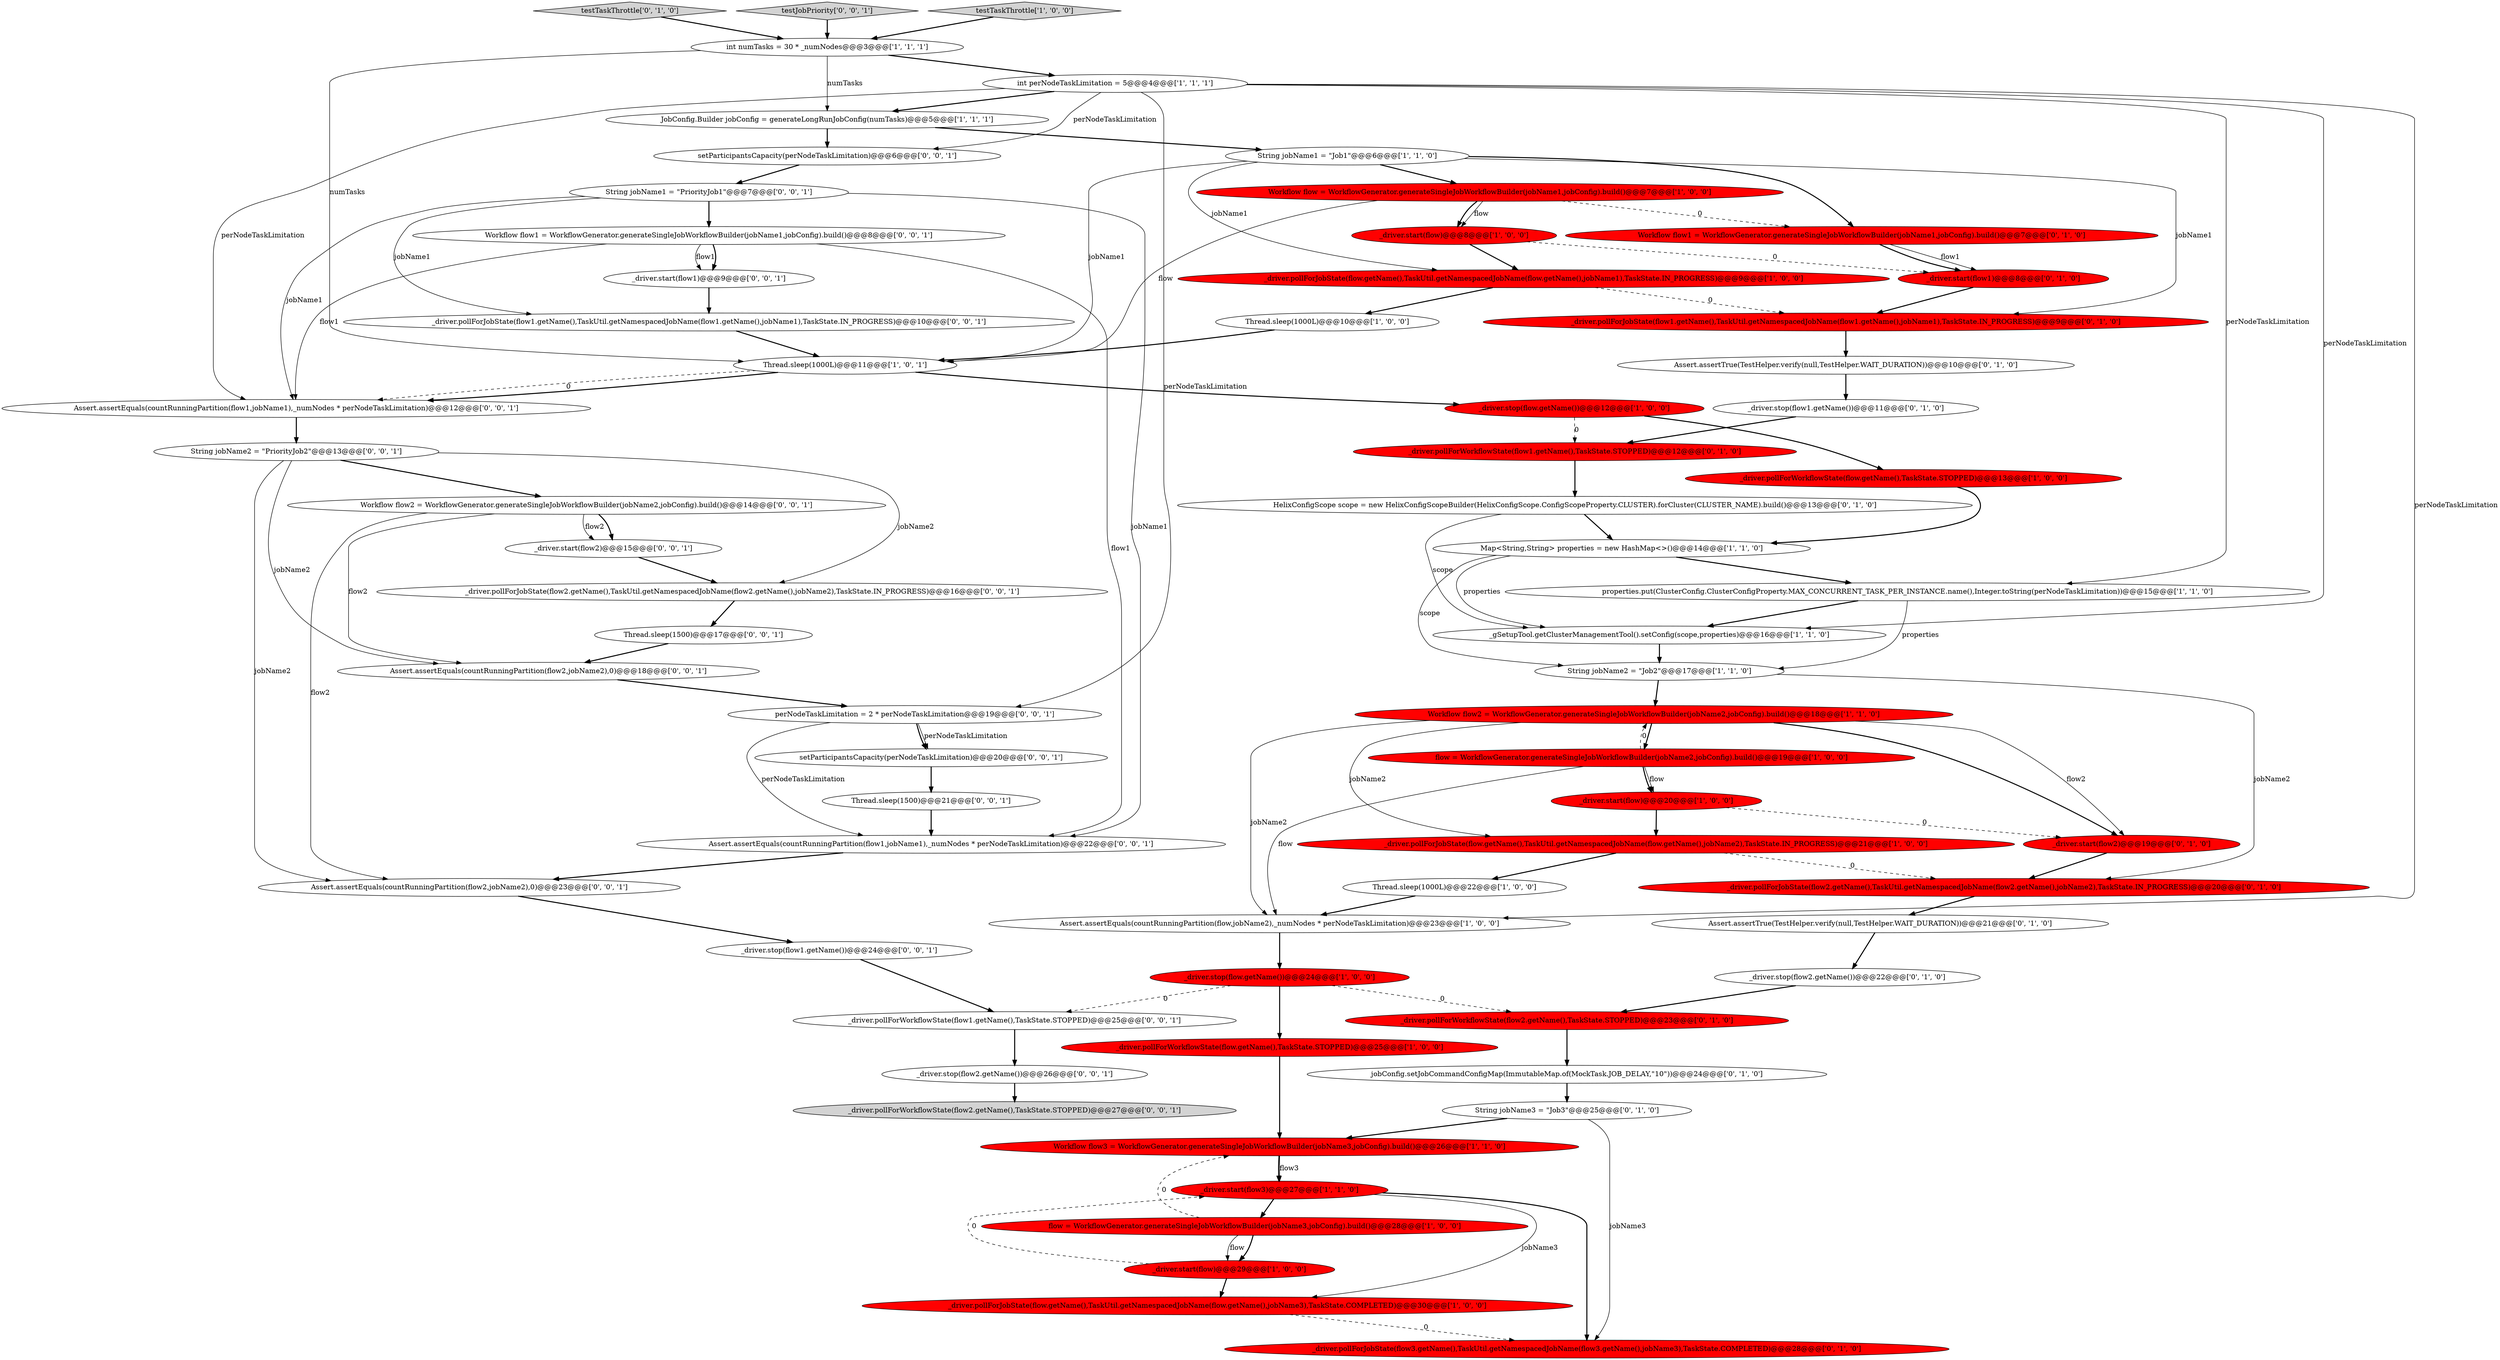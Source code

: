 digraph {
20 [style = filled, label = "Assert.assertEquals(countRunningPartition(flow,jobName2),_numNodes * perNodeTaskLimitation)@@@23@@@['1', '0', '0']", fillcolor = white, shape = ellipse image = "AAA0AAABBB1BBB"];
38 [style = filled, label = "_driver.start(flow1)@@@8@@@['0', '1', '0']", fillcolor = red, shape = ellipse image = "AAA1AAABBB2BBB"];
15 [style = filled, label = "Workflow flow2 = WorkflowGenerator.generateSingleJobWorkflowBuilder(jobName2,jobConfig).build()@@@18@@@['1', '1', '0']", fillcolor = red, shape = ellipse image = "AAA1AAABBB1BBB"];
34 [style = filled, label = "_driver.pollForWorkflowState(flow1.getName(),TaskState.STOPPED)@@@12@@@['0', '1', '0']", fillcolor = red, shape = ellipse image = "AAA1AAABBB2BBB"];
32 [style = filled, label = "jobConfig.setJobCommandConfigMap(ImmutableMap.of(MockTask.JOB_DELAY,\"10\"))@@@24@@@['0', '1', '0']", fillcolor = white, shape = ellipse image = "AAA0AAABBB2BBB"];
8 [style = filled, label = "_driver.pollForJobState(flow.getName(),TaskUtil.getNamespacedJobName(flow.getName(),jobName2),TaskState.IN_PROGRESS)@@@21@@@['1', '0', '0']", fillcolor = red, shape = ellipse image = "AAA1AAABBB1BBB"];
13 [style = filled, label = "_driver.pollForWorkflowState(flow.getName(),TaskState.STOPPED)@@@25@@@['1', '0', '0']", fillcolor = red, shape = ellipse image = "AAA1AAABBB1BBB"];
21 [style = filled, label = "Workflow flow = WorkflowGenerator.generateSingleJobWorkflowBuilder(jobName1,jobConfig).build()@@@7@@@['1', '0', '0']", fillcolor = red, shape = ellipse image = "AAA1AAABBB1BBB"];
29 [style = filled, label = "_driver.start(flow2)@@@19@@@['0', '1', '0']", fillcolor = red, shape = ellipse image = "AAA1AAABBB2BBB"];
66 [style = filled, label = "_driver.stop(flow1.getName())@@@24@@@['0', '0', '1']", fillcolor = white, shape = ellipse image = "AAA0AAABBB3BBB"];
3 [style = filled, label = "String jobName2 = \"Job2\"@@@17@@@['1', '1', '0']", fillcolor = white, shape = ellipse image = "AAA0AAABBB1BBB"];
22 [style = filled, label = "_driver.pollForJobState(flow.getName(),TaskUtil.getNamespacedJobName(flow.getName(),jobName1),TaskState.IN_PROGRESS)@@@9@@@['1', '0', '0']", fillcolor = red, shape = ellipse image = "AAA1AAABBB1BBB"];
16 [style = filled, label = "_driver.stop(flow.getName())@@@12@@@['1', '0', '0']", fillcolor = red, shape = ellipse image = "AAA1AAABBB1BBB"];
40 [style = filled, label = "Assert.assertTrue(TestHelper.verify(null,TestHelper.WAIT_DURATION))@@@10@@@['0', '1', '0']", fillcolor = white, shape = ellipse image = "AAA0AAABBB2BBB"];
42 [style = filled, label = "testTaskThrottle['0', '1', '0']", fillcolor = lightgray, shape = diamond image = "AAA0AAABBB2BBB"];
7 [style = filled, label = "_gSetupTool.getClusterManagementTool().setConfig(scope,properties)@@@16@@@['1', '1', '0']", fillcolor = white, shape = ellipse image = "AAA0AAABBB1BBB"];
17 [style = filled, label = "Thread.sleep(1000L)@@@11@@@['1', '0', '1']", fillcolor = white, shape = ellipse image = "AAA0AAABBB1BBB"];
44 [style = filled, label = "_driver.pollForJobState(flow2.getName(),TaskUtil.getNamespacedJobName(flow2.getName(),jobName2),TaskState.IN_PROGRESS)@@@20@@@['0', '1', '0']", fillcolor = red, shape = ellipse image = "AAA1AAABBB2BBB"];
45 [style = filled, label = "Thread.sleep(1500)@@@17@@@['0', '0', '1']", fillcolor = white, shape = ellipse image = "AAA0AAABBB3BBB"];
58 [style = filled, label = "Workflow flow2 = WorkflowGenerator.generateSingleJobWorkflowBuilder(jobName2,jobConfig).build()@@@14@@@['0', '0', '1']", fillcolor = white, shape = ellipse image = "AAA0AAABBB3BBB"];
11 [style = filled, label = "String jobName1 = \"Job1\"@@@6@@@['1', '1', '0']", fillcolor = white, shape = ellipse image = "AAA0AAABBB1BBB"];
9 [style = filled, label = "_driver.start(flow)@@@29@@@['1', '0', '0']", fillcolor = red, shape = ellipse image = "AAA1AAABBB1BBB"];
56 [style = filled, label = "Assert.assertEquals(countRunningPartition(flow2,jobName2),0)@@@23@@@['0', '0', '1']", fillcolor = white, shape = ellipse image = "AAA0AAABBB3BBB"];
12 [style = filled, label = "_driver.pollForWorkflowState(flow.getName(),TaskState.STOPPED)@@@13@@@['1', '0', '0']", fillcolor = red, shape = ellipse image = "AAA1AAABBB1BBB"];
33 [style = filled, label = "Workflow flow1 = WorkflowGenerator.generateSingleJobWorkflowBuilder(jobName1,jobConfig).build()@@@7@@@['0', '1', '0']", fillcolor = red, shape = ellipse image = "AAA1AAABBB2BBB"];
35 [style = filled, label = "_driver.pollForJobState(flow1.getName(),TaskUtil.getNamespacedJobName(flow1.getName(),jobName1),TaskState.IN_PROGRESS)@@@9@@@['0', '1', '0']", fillcolor = red, shape = ellipse image = "AAA1AAABBB2BBB"];
52 [style = filled, label = "_driver.pollForJobState(flow2.getName(),TaskUtil.getNamespacedJobName(flow2.getName(),jobName2),TaskState.IN_PROGRESS)@@@16@@@['0', '0', '1']", fillcolor = white, shape = ellipse image = "AAA0AAABBB3BBB"];
19 [style = filled, label = "flow = WorkflowGenerator.generateSingleJobWorkflowBuilder(jobName2,jobConfig).build()@@@19@@@['1', '0', '0']", fillcolor = red, shape = ellipse image = "AAA1AAABBB1BBB"];
59 [style = filled, label = "Assert.assertEquals(countRunningPartition(flow1,jobName1),_numNodes * perNodeTaskLimitation)@@@22@@@['0', '0', '1']", fillcolor = white, shape = ellipse image = "AAA0AAABBB3BBB"];
47 [style = filled, label = "setParticipantsCapacity(perNodeTaskLimitation)@@@20@@@['0', '0', '1']", fillcolor = white, shape = ellipse image = "AAA0AAABBB3BBB"];
6 [style = filled, label = "JobConfig.Builder jobConfig = generateLongRunJobConfig(numTasks)@@@5@@@['1', '1', '1']", fillcolor = white, shape = ellipse image = "AAA0AAABBB1BBB"];
41 [style = filled, label = "_driver.stop(flow2.getName())@@@22@@@['0', '1', '0']", fillcolor = white, shape = ellipse image = "AAA0AAABBB2BBB"];
62 [style = filled, label = "_driver.start(flow1)@@@9@@@['0', '0', '1']", fillcolor = white, shape = ellipse image = "AAA0AAABBB3BBB"];
4 [style = filled, label = "int numTasks = 30 * _numNodes@@@3@@@['1', '1', '1']", fillcolor = white, shape = ellipse image = "AAA0AAABBB1BBB"];
55 [style = filled, label = "perNodeTaskLimitation = 2 * perNodeTaskLimitation@@@19@@@['0', '0', '1']", fillcolor = white, shape = ellipse image = "AAA0AAABBB3BBB"];
46 [style = filled, label = "Assert.assertEquals(countRunningPartition(flow2,jobName2),0)@@@18@@@['0', '0', '1']", fillcolor = white, shape = ellipse image = "AAA0AAABBB3BBB"];
14 [style = filled, label = "_driver.start(flow)@@@8@@@['1', '0', '0']", fillcolor = red, shape = ellipse image = "AAA1AAABBB1BBB"];
23 [style = filled, label = "_driver.pollForJobState(flow.getName(),TaskUtil.getNamespacedJobName(flow.getName(),jobName3),TaskState.COMPLETED)@@@30@@@['1', '0', '0']", fillcolor = red, shape = ellipse image = "AAA1AAABBB1BBB"];
36 [style = filled, label = "String jobName3 = \"Job3\"@@@25@@@['0', '1', '0']", fillcolor = white, shape = ellipse image = "AAA0AAABBB2BBB"];
37 [style = filled, label = "_driver.stop(flow1.getName())@@@11@@@['0', '1', '0']", fillcolor = white, shape = ellipse image = "AAA0AAABBB2BBB"];
10 [style = filled, label = "_driver.start(flow3)@@@27@@@['1', '1', '0']", fillcolor = red, shape = ellipse image = "AAA1AAABBB1BBB"];
53 [style = filled, label = "setParticipantsCapacity(perNodeTaskLimitation)@@@6@@@['0', '0', '1']", fillcolor = white, shape = ellipse image = "AAA0AAABBB3BBB"];
31 [style = filled, label = "Assert.assertTrue(TestHelper.verify(null,TestHelper.WAIT_DURATION))@@@21@@@['0', '1', '0']", fillcolor = white, shape = ellipse image = "AAA0AAABBB2BBB"];
54 [style = filled, label = "testJobPriority['0', '0', '1']", fillcolor = lightgray, shape = diamond image = "AAA0AAABBB3BBB"];
63 [style = filled, label = "_driver.start(flow2)@@@15@@@['0', '0', '1']", fillcolor = white, shape = ellipse image = "AAA0AAABBB3BBB"];
30 [style = filled, label = "_driver.pollForJobState(flow3.getName(),TaskUtil.getNamespacedJobName(flow3.getName(),jobName3),TaskState.COMPLETED)@@@28@@@['0', '1', '0']", fillcolor = red, shape = ellipse image = "AAA1AAABBB2BBB"];
50 [style = filled, label = "Workflow flow1 = WorkflowGenerator.generateSingleJobWorkflowBuilder(jobName1,jobConfig).build()@@@8@@@['0', '0', '1']", fillcolor = white, shape = ellipse image = "AAA0AAABBB3BBB"];
64 [style = filled, label = "Thread.sleep(1500)@@@21@@@['0', '0', '1']", fillcolor = white, shape = ellipse image = "AAA0AAABBB3BBB"];
25 [style = filled, label = "properties.put(ClusterConfig.ClusterConfigProperty.MAX_CONCURRENT_TASK_PER_INSTANCE.name(),Integer.toString(perNodeTaskLimitation))@@@15@@@['1', '1', '0']", fillcolor = white, shape = ellipse image = "AAA0AAABBB1BBB"];
60 [style = filled, label = "String jobName1 = \"PriorityJob1\"@@@7@@@['0', '0', '1']", fillcolor = white, shape = ellipse image = "AAA0AAABBB3BBB"];
27 [style = filled, label = "flow = WorkflowGenerator.generateSingleJobWorkflowBuilder(jobName3,jobConfig).build()@@@28@@@['1', '0', '0']", fillcolor = red, shape = ellipse image = "AAA1AAABBB1BBB"];
5 [style = filled, label = "Map<String,String> properties = new HashMap<>()@@@14@@@['1', '1', '0']", fillcolor = white, shape = ellipse image = "AAA0AAABBB1BBB"];
51 [style = filled, label = "_driver.pollForWorkflowState(flow1.getName(),TaskState.STOPPED)@@@25@@@['0', '0', '1']", fillcolor = white, shape = ellipse image = "AAA0AAABBB3BBB"];
43 [style = filled, label = "_driver.pollForWorkflowState(flow2.getName(),TaskState.STOPPED)@@@23@@@['0', '1', '0']", fillcolor = red, shape = ellipse image = "AAA1AAABBB2BBB"];
0 [style = filled, label = "_driver.stop(flow.getName())@@@24@@@['1', '0', '0']", fillcolor = red, shape = ellipse image = "AAA1AAABBB1BBB"];
39 [style = filled, label = "HelixConfigScope scope = new HelixConfigScopeBuilder(HelixConfigScope.ConfigScopeProperty.CLUSTER).forCluster(CLUSTER_NAME).build()@@@13@@@['0', '1', '0']", fillcolor = white, shape = ellipse image = "AAA0AAABBB2BBB"];
61 [style = filled, label = "_driver.pollForJobState(flow1.getName(),TaskUtil.getNamespacedJobName(flow1.getName(),jobName1),TaskState.IN_PROGRESS)@@@10@@@['0', '0', '1']", fillcolor = white, shape = ellipse image = "AAA0AAABBB3BBB"];
1 [style = filled, label = "Thread.sleep(1000L)@@@22@@@['1', '0', '0']", fillcolor = white, shape = ellipse image = "AAA0AAABBB1BBB"];
18 [style = filled, label = "Thread.sleep(1000L)@@@10@@@['1', '0', '0']", fillcolor = white, shape = ellipse image = "AAA0AAABBB1BBB"];
48 [style = filled, label = "_driver.pollForWorkflowState(flow2.getName(),TaskState.STOPPED)@@@27@@@['0', '0', '1']", fillcolor = lightgray, shape = ellipse image = "AAA0AAABBB3BBB"];
57 [style = filled, label = "String jobName2 = \"PriorityJob2\"@@@13@@@['0', '0', '1']", fillcolor = white, shape = ellipse image = "AAA0AAABBB3BBB"];
26 [style = filled, label = "_driver.start(flow)@@@20@@@['1', '0', '0']", fillcolor = red, shape = ellipse image = "AAA1AAABBB1BBB"];
65 [style = filled, label = "_driver.stop(flow2.getName())@@@26@@@['0', '0', '1']", fillcolor = white, shape = ellipse image = "AAA0AAABBB3BBB"];
28 [style = filled, label = "testTaskThrottle['1', '0', '0']", fillcolor = lightgray, shape = diamond image = "AAA0AAABBB1BBB"];
49 [style = filled, label = "Assert.assertEquals(countRunningPartition(flow1,jobName1),_numNodes * perNodeTaskLimitation)@@@12@@@['0', '0', '1']", fillcolor = white, shape = ellipse image = "AAA0AAABBB3BBB"];
2 [style = filled, label = "Workflow flow3 = WorkflowGenerator.generateSingleJobWorkflowBuilder(jobName3,jobConfig).build()@@@26@@@['1', '1', '0']", fillcolor = red, shape = ellipse image = "AAA1AAABBB1BBB"];
24 [style = filled, label = "int perNodeTaskLimitation = 5@@@4@@@['1', '1', '1']", fillcolor = white, shape = ellipse image = "AAA0AAABBB1BBB"];
12->5 [style = bold, label=""];
0->13 [style = bold, label=""];
55->47 [style = bold, label=""];
20->0 [style = bold, label=""];
27->9 [style = bold, label=""];
62->61 [style = bold, label=""];
1->20 [style = bold, label=""];
60->50 [style = bold, label=""];
65->48 [style = bold, label=""];
11->35 [style = solid, label="jobName1"];
57->58 [style = bold, label=""];
60->61 [style = solid, label="jobName1"];
57->52 [style = solid, label="jobName2"];
15->20 [style = solid, label="jobName2"];
8->1 [style = bold, label=""];
60->49 [style = solid, label="jobName1"];
11->22 [style = solid, label="jobName1"];
50->62 [style = solid, label="flow1"];
2->10 [style = solid, label="flow3"];
36->2 [style = bold, label=""];
6->11 [style = bold, label=""];
50->62 [style = bold, label=""];
24->55 [style = solid, label="perNodeTaskLimitation"];
21->14 [style = solid, label="flow"];
15->29 [style = solid, label="flow2"];
11->33 [style = bold, label=""];
0->51 [style = dashed, label="0"];
29->44 [style = bold, label=""];
27->9 [style = solid, label="flow"];
53->60 [style = bold, label=""];
24->25 [style = solid, label="perNodeTaskLimitation"];
26->29 [style = dashed, label="0"];
17->16 [style = bold, label=""];
40->37 [style = bold, label=""];
47->64 [style = bold, label=""];
11->17 [style = solid, label="jobName1"];
19->26 [style = solid, label="flow"];
60->59 [style = solid, label="jobName1"];
14->22 [style = bold, label=""];
43->32 [style = bold, label=""];
52->45 [style = bold, label=""];
27->2 [style = dashed, label="0"];
25->7 [style = bold, label=""];
5->25 [style = bold, label=""];
4->17 [style = solid, label="numTasks"];
16->34 [style = dashed, label="0"];
58->63 [style = bold, label=""];
35->40 [style = bold, label=""];
6->53 [style = bold, label=""];
22->18 [style = bold, label=""];
19->26 [style = bold, label=""];
33->38 [style = solid, label="flow1"];
31->41 [style = bold, label=""];
66->51 [style = bold, label=""];
32->36 [style = bold, label=""];
45->46 [style = bold, label=""];
38->35 [style = bold, label=""];
59->56 [style = bold, label=""];
58->63 [style = solid, label="flow2"];
41->43 [style = bold, label=""];
10->23 [style = solid, label="jobName3"];
19->20 [style = solid, label="flow"];
15->29 [style = bold, label=""];
19->15 [style = dashed, label="0"];
39->7 [style = solid, label="scope"];
4->24 [style = bold, label=""];
39->5 [style = bold, label=""];
11->21 [style = bold, label=""];
26->8 [style = bold, label=""];
0->43 [style = dashed, label="0"];
57->46 [style = solid, label="jobName2"];
64->59 [style = bold, label=""];
56->66 [style = bold, label=""];
15->19 [style = bold, label=""];
2->10 [style = bold, label=""];
50->49 [style = solid, label="flow1"];
4->6 [style = solid, label="numTasks"];
58->56 [style = solid, label="flow2"];
42->4 [style = bold, label=""];
25->3 [style = solid, label="properties"];
3->44 [style = solid, label="jobName2"];
17->49 [style = bold, label=""];
34->39 [style = bold, label=""];
63->52 [style = bold, label=""];
14->38 [style = dashed, label="0"];
51->65 [style = bold, label=""];
8->44 [style = dashed, label="0"];
10->30 [style = bold, label=""];
44->31 [style = bold, label=""];
55->59 [style = solid, label="perNodeTaskLimitation"];
13->2 [style = bold, label=""];
21->14 [style = bold, label=""];
46->55 [style = bold, label=""];
22->35 [style = dashed, label="0"];
9->10 [style = dashed, label="0"];
55->47 [style = solid, label="perNodeTaskLimitation"];
50->59 [style = solid, label="flow1"];
24->20 [style = solid, label="perNodeTaskLimitation"];
10->27 [style = bold, label=""];
36->30 [style = solid, label="jobName3"];
18->17 [style = bold, label=""];
3->15 [style = bold, label=""];
21->17 [style = solid, label="flow"];
17->49 [style = dashed, label="0"];
54->4 [style = bold, label=""];
58->46 [style = solid, label="flow2"];
7->3 [style = bold, label=""];
24->49 [style = solid, label="perNodeTaskLimitation"];
9->23 [style = bold, label=""];
5->3 [style = solid, label="scope"];
5->7 [style = solid, label="properties"];
21->33 [style = dashed, label="0"];
37->34 [style = bold, label=""];
57->56 [style = solid, label="jobName2"];
23->30 [style = dashed, label="0"];
33->38 [style = bold, label=""];
24->53 [style = solid, label="perNodeTaskLimitation"];
49->57 [style = bold, label=""];
24->6 [style = bold, label=""];
16->12 [style = bold, label=""];
15->8 [style = solid, label="jobName2"];
61->17 [style = bold, label=""];
28->4 [style = bold, label=""];
24->7 [style = solid, label="perNodeTaskLimitation"];
}
